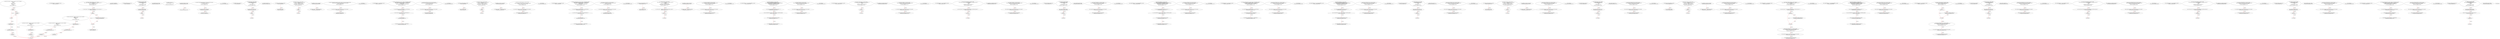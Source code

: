 digraph  {
13 [label="2_ function mul(uint256 a, uint256 b) internal pure returns (uint256) {\n    if (a == 0) {\n      return 0;\n    }\n    uint256 c = a * b;\n    assert(c / a == b);\n    return c;\n  }\n13-function_definition-3-10", method="mul(uint256 a,uint256 b)", type_label=function_definition];
30 [label="3_ if_a == 0\n30-if-4-6", method="mul(uint256 a,uint256 b)", type_label=if];
2159 [label="3_ end_if", method="mul(uint256 a,uint256 b)", type_label=end_if];
35 [label="4_ return 0;\n35-return-5-5", method="mul(uint256 a,uint256 b)", type_label=return];
37 [label="6_ uint256 c = a * b;\n37-new_variable-7-7", method="mul(uint256 a,uint256 b)", type_label=new_variable];
45 [label="7_ assert(c / a == b);\n45-expression_statement-8-8", method="mul(uint256 a,uint256 b)", type_label=expression_statement];
54 [label="8_ return c;\n54-return-9-9", method="mul(uint256 a,uint256 b)", type_label=return];
56 [label="10_ function div(uint256 a, uint256 b) internal pure returns (uint256) {\n    uint256 c = a / b;\n    return c;\n  }\n56-function_definition-11-14", method="div(uint256 a,uint256 b)", type_label=function_definition];
73 [label="11_ uint256 c = a / b;\n73-new_variable-12-12", method="div(uint256 a,uint256 b)", type_label=new_variable];
81 [label="12_ return c;\n81-return-13-13", method="div(uint256 a,uint256 b)", type_label=return];
83 [label="14_ function sub(uint256 a, uint256 b) internal pure returns (uint256) {\n    assert(b <= a);\n    return a - b;\n  }\n83-function_definition-15-18", method="sub(uint256 a,uint256 b)", type_label=function_definition];
100 [label="15_ assert(b <= a);\n100-expression_statement-16-16", method="sub(uint256 a,uint256 b)", type_label=expression_statement];
107 [label="16_ return a - b;\n107-return-17-17", method="sub(uint256 a,uint256 b)", type_label=return];
111 [label="18_ function add(uint256 a, uint256 b) internal pure returns (uint256) {\n    uint256 c = a + b;\n    assert(c >= a);\n    return c;\n  }\n111-function_definition-19-23", method="add(uint256 a,uint256 b)", type_label=function_definition];
128 [label="19_ uint256 c = a + b;\n128-new_variable-20-20", method="add(uint256 a,uint256 b)", type_label=new_variable];
136 [label="20_ assert(c >= a);\n136-expression_statement-21-21", method="add(uint256 a,uint256 b)", type_label=expression_statement];
143 [label="21_ return c;\n143-return-22-22", method="add(uint256 a,uint256 b)", type_label=return];
148 [label="25_ mapping(address => uint) balances_re_ent1;\n148-new_variable-26-26", method="", type_label=new_variable];
154 [label="26_ function withdraw_balances_re_ent1 () public {\n       (bool success,) =msg.sender.call.value(balances_re_ent1[msg.sender ])(\"\");\n       if (success)\n          balances_re_ent1[msg.sender] = 0;\n      }\n154-function_definition-27-31", method="withdraw_balances_re_ent1()", type_label=function_definition];
158 [label="27_ (bool success,) =msg.sender.call.value(balances_re_ent1[msg.sender ])(\"\");\n158-new_variable-28-28", method="withdraw_balances_re_ent1()", type_label=new_variable];
182 [label="28_ if\n182-if-29-30", method="withdraw_balances_re_ent1()", type_label=if];
2311 [label="28_ end_if", method="withdraw_balances_re_ent1()", type_label=end_if];
184 [label="29_ balances_re_ent1[msg.sender] = 0;\n184-expression_statement-30-30", method="withdraw_balances_re_ent1()", type_label=expression_statement];
192 [label="31_ address public owner;\n192-new_variable-32-32", method="", type_label=new_variable];
199 [label="33_ owner = msg.sender;\n199-expression_statement-34-34", method="", type_label=expression_statement];
205 [label="35_ bool not_called_re_ent41 = true;\n205-new_variable-36-36", method="", type_label=new_variable];
211 [label="36_ function bug_re_ent41() public{\n        require(not_called_re_ent41);\n        if( ! (msg.sender.send(1 ether) ) ){\n            revert();\n        }\n        not_called_re_ent41 = false;\n    }\n211-function_definition-37-43", method="bug_re_ent41()", type_label=function_definition];
215 [label="37_ require(not_called_re_ent41);\n215-expression_statement-38-38", method="bug_re_ent41()", type_label=expression_statement];
220 [label="38_ if\n220-if-39-41", method="bug_re_ent41()", type_label=if];
2349 [label="38_ end_if", method="bug_re_ent41()", type_label=end_if];
235 [label="41_ not_called_re_ent41 = false;\n235-expression_statement-42-42", method="bug_re_ent41()", type_label=expression_statement];
240 [label="43_ modifier onlyOwner {\n        require(msg.sender == owner);\n        _;\n    }\n240-expression_statement-44-47", method="", type_label=expression_statement];
243 [label="44_ require(msg.sender == owner);\n243-expression_statement-45-45", method="", type_label=expression_statement];
252 [label="45_ _;\n252-expression_statement-46-46", method="", type_label=expression_statement];
254 [label="47_ function transferOwnership(address newOwner) onlyOwner public {\n        require(newOwner != address(0));\n        owner = newOwner;\n    }\n254-function_definition-48-51", method="transferOwnership(address newOwner)", type_label=function_definition];
260 [label="47_ onlyOwner\n260-expression_statement-48-48", method="transferOwnership(address newOwner)", type_label=expression_statement];
264 [label="48_ require(newOwner != address(0));\n264-expression_statement-49-49", method="transferOwnership(address newOwner)", type_label=expression_statement];
273 [label="49_ owner = newOwner;\n273-expression_statement-50-50", method="transferOwnership(address newOwner)", type_label=expression_statement];
277 [label="51_ uint256 counter_re_ent42 =0;\n277-new_variable-52-52", method="", type_label=new_variable];
282 [label="52_ function callme_re_ent42() public{\n        require(counter_re_ent42<=5);\n	if( ! (msg.sender.send(10 ether) ) ){\n            revert();\n        }\n        counter_re_ent42 += 1;\n    }\n282-function_definition-53-59", method="callme_re_ent42()", type_label=function_definition];
286 [label="53_ require(counter_re_ent42<=5);\n286-expression_statement-54-54", method="callme_re_ent42()", type_label=expression_statement];
293 [label="54_ if\n293-if-55-57", method="callme_re_ent42()", type_label=if];
2422 [label="54_ end_if", method="callme_re_ent42()", type_label=end_if];
308 [label="57_ counter_re_ent42 += 1;\n308-expression_statement-58-58", method="callme_re_ent42()", type_label=expression_statement];
322 [label="62_ address payable lastPlayer_re_ent2;\n322-new_variable-63-63", method="", type_label=new_variable];
326 [label="63_ uint jackpot_re_ent2;\n326-new_variable-64-64", method="", type_label=new_variable];
330 [label="64_ function buyTicket_re_ent2() public{\n	    if (!(lastPlayer_re_ent2.send(jackpot_re_ent2)))\n        revert();\n      lastPlayer_re_ent2 = msg.sender;\n      jackpot_re_ent2    = address(this).balance;\n    }\n330-function_definition-65-70", method="buyTicket_re_ent2()", type_label=function_definition];
334 [label="65_ if\n334-if-66-67", method="buyTicket_re_ent2()", type_label=if];
2463 [label="65_ end_if", method="buyTicket_re_ent2()", type_label=end_if];
345 [label="67_ lastPlayer_re_ent2 = msg.sender;\n345-expression_statement-68-68", method="buyTicket_re_ent2()", type_label=expression_statement];
351 [label="68_ jackpot_re_ent2    = address(this).balance;\n351-expression_statement-69-69", method="buyTicket_re_ent2()", type_label=expression_statement];
359 [label="70_ function withdrawForUser(address payable _address,uint amount) onlyOwner public{\n        require(msg.sender == owner, \"only owner can use this method\");\n        _address.transfer(amount);\n    }\n359-function_definition-71-74", method="withdrawForUser(address payable _address,uint amount)", type_label=function_definition];
369 [label="70_ onlyOwner\n369-expression_statement-71-71", method="withdrawForUser(address payable _address,uint amount)", type_label=expression_statement];
373 [label="71_ require(msg.sender == owner, \"only owner can use this method\");\n373-expression_statement-72-72", method="withdrawForUser(address payable _address,uint amount)", type_label=expression_statement];
385 [label="72_ _address.transfer(amount);\n385-expression_statement-73-73", method="withdrawForUser(address payable _address,uint amount)", type_label=expression_statement];
392 [label="74_ mapping(address => uint) balances_re_ent17;\n392-new_variable-75-75", method="", type_label=new_variable];
398 [label="75_ function withdrawFunds_re_ent17 (uint256 _weiToWithdraw) public {\n        require(balances_re_ent17[msg.sender] >= _weiToWithdraw);\n        (bool success,)=msg.sender.call.value(_weiToWithdraw)(\"\");\n        require(success);   \n        balances_re_ent17[msg.sender] -= _weiToWithdraw;\n    }\n398-function_definition-76-81", method="withdrawFunds_re_ent17(uint256 _weiToWithdraw)", type_label=function_definition];
406 [label="76_ require(balances_re_ent17[msg.sender] >= _weiToWithdraw);\n406-expression_statement-77-77", method="withdrawFunds_re_ent17(uint256 _weiToWithdraw)", type_label=expression_statement];
417 [label="77_ (bool success,)=msg.sender.call.value(_weiToWithdraw)(\"\");\n417-new_variable-78-78", method="withdrawFunds_re_ent17(uint256 _weiToWithdraw)", type_label=new_variable];
437 [label="78_ require(success);\n437-expression_statement-79-79", method="withdrawFunds_re_ent17(uint256 _weiToWithdraw)", type_label=expression_statement];
442 [label="79_ balances_re_ent17[msg.sender] -= _weiToWithdraw;\n442-expression_statement-80-80", method="withdrawFunds_re_ent17(uint256 _weiToWithdraw)", type_label=expression_statement];
450 [label="81_ function moveBrick(uint amount) onlyOwner public{\n        require(msg.sender == owner, \"only owner can use this method\"); \n        msg.sender.transfer(amount);\n    }\n450-function_definition-82-85", method="moveBrick(uint amount)", type_label=function_definition];
456 [label="81_ onlyOwner\n456-expression_statement-82-82", method="moveBrick(uint amount)", type_label=expression_statement];
460 [label="82_ require(msg.sender == owner, \"only owner can use this method\");\n460-expression_statement-83-83", method="moveBrick(uint amount)", type_label=expression_statement];
472 [label="83_ msg.sender.transfer(amount);\n472-expression_statement-84-84", method="moveBrick(uint amount)", type_label=expression_statement];
481 [label="85_ address payable lastPlayer_re_ent37;\n481-new_variable-86-86", method="", type_label=new_variable];
485 [label="86_ uint jackpot_re_ent37;\n485-new_variable-87-87", method="", type_label=new_variable];
489 [label="87_ function buyTicket_re_ent37() public{\n	    if (!(lastPlayer_re_ent37.send(jackpot_re_ent37)))\n        revert();\n      lastPlayer_re_ent37 = msg.sender;\n      jackpot_re_ent37    = address(this).balance;\n    }\n489-function_definition-88-93", method="buyTicket_re_ent37()", type_label=function_definition];
493 [label="88_ if\n493-if-89-90", method="buyTicket_re_ent37()", type_label=if];
2622 [label="88_ end_if", method="buyTicket_re_ent37()", type_label=end_if];
504 [label="90_ lastPlayer_re_ent37 = msg.sender;\n504-expression_statement-91-91", method="buyTicket_re_ent37()", type_label=expression_statement];
510 [label="91_ jackpot_re_ent37    = address(this).balance;\n510-expression_statement-92-92", method="buyTicket_re_ent37()", type_label=expression_statement];
518 [label="93_ function moveBrickContracts() onlyOwner public\n    {\n        require(msg.sender == owner, \"only owner can use this method\"); \n        msg.sender.transfer(address(this).balance);\n    }\n518-function_definition-94-98", method="moveBrickContracts()", type_label=function_definition];
520 [label="93_ onlyOwner\n520-expression_statement-94-94", method="moveBrickContracts()", type_label=expression_statement];
524 [label="95_ require(msg.sender == owner, \"only owner can use this method\");\n524-expression_statement-96-96", method="moveBrickContracts()", type_label=expression_statement];
536 [label="96_ msg.sender.transfer(address(this).balance);\n536-expression_statement-97-97", method="moveBrickContracts()", type_label=expression_statement];
549 [label="98_ mapping(address => uint) balances_re_ent3;\n549-new_variable-99-99", method="", type_label=new_variable];
555 [label="99_ function withdrawFunds_re_ent3 (uint256 _weiToWithdraw) public {\n        require(balances_re_ent3[msg.sender] >= _weiToWithdraw);\n	(bool success,)= msg.sender.call.value(_weiToWithdraw)(\"\");\n        require(success);   \n        balances_re_ent3[msg.sender] -= _weiToWithdraw;\n    }\n555-function_definition-100-105", method="withdrawFunds_re_ent3(uint256 _weiToWithdraw)", type_label=function_definition];
563 [label="100_ require(balances_re_ent3[msg.sender] >= _weiToWithdraw);\n563-expression_statement-101-101", method="withdrawFunds_re_ent3(uint256 _weiToWithdraw)", type_label=expression_statement];
574 [label="101_ (bool success,)= msg.sender.call.value(_weiToWithdraw)(\"\");\n574-new_variable-102-102", method="withdrawFunds_re_ent3(uint256 _weiToWithdraw)", type_label=new_variable];
594 [label="102_ require(success);\n594-expression_statement-103-103", method="withdrawFunds_re_ent3(uint256 _weiToWithdraw)", type_label=expression_statement];
599 [label="103_ balances_re_ent3[msg.sender] -= _weiToWithdraw;\n599-expression_statement-104-104", method="withdrawFunds_re_ent3(uint256 _weiToWithdraw)", type_label=expression_statement];
607 [label="105_ function moveBrickClear() onlyOwner public {\n        require(msg.sender == owner, \"only owner can use this method\"); \n        selfdestruct(msg.sender);\n    }\n607-function_definition-106-109", method="moveBrickClear()", type_label=function_definition];
609 [label="105_ onlyOwner\n609-expression_statement-106-106", method="moveBrickClear()", type_label=expression_statement];
613 [label="106_ require(msg.sender == owner, \"only owner can use this method\");\n613-expression_statement-107-107", method="moveBrickClear()", type_label=expression_statement];
625 [label="107_ selfdestruct(msg.sender);\n625-expression_statement-108-108", method="moveBrickClear()", type_label=expression_statement];
632 [label="109_ address payable lastPlayer_re_ent9;\n632-new_variable-110-110", method="", type_label=new_variable];
636 [label="110_ uint jackpot_re_ent9;\n636-new_variable-111-111", method="", type_label=new_variable];
640 [label="111_ function buyTicket_re_ent9() public{\n	    (bool success,) = lastPlayer_re_ent9.call.value(jackpot_re_ent9)(\"\");\n	    if (!success)\n	        revert();\n      lastPlayer_re_ent9 = msg.sender;\n      jackpot_re_ent9    = address(this).balance;\n    }\n640-function_definition-112-118", method="buyTicket_re_ent9()", type_label=function_definition];
644 [label="112_ (bool success,) = lastPlayer_re_ent9.call.value(jackpot_re_ent9)(\"\");\n644-new_variable-113-113", method="buyTicket_re_ent9()", type_label=new_variable];
662 [label="113_ if\n662-if-114-115", method="buyTicket_re_ent9()", type_label=if];
2791 [label="113_ end_if", method="buyTicket_re_ent9()", type_label=end_if];
667 [label="115_ lastPlayer_re_ent9 = msg.sender;\n667-expression_statement-116-116", method="buyTicket_re_ent9()", type_label=expression_statement];
673 [label="116_ jackpot_re_ent9    = address(this).balance;\n673-expression_statement-117-117", method="buyTicket_re_ent9()", type_label=expression_statement];
681 [label="118_ function joinFlexible() onlyOwner public{\n        require(msg.sender == owner, \"only owner can use this method\"); \n        msg.sender.transfer(address(this).balance);\n    }\n681-function_definition-119-122", method="joinFlexible()", type_label=function_definition];
683 [label="118_ onlyOwner\n683-expression_statement-119-119", method="joinFlexible()", type_label=expression_statement];
687 [label="119_ require(msg.sender == owner, \"only owner can use this method\");\n687-expression_statement-120-120", method="joinFlexible()", type_label=expression_statement];
699 [label="120_ msg.sender.transfer(address(this).balance);\n699-expression_statement-121-121", method="joinFlexible()", type_label=expression_statement];
712 [label="122_ mapping(address => uint) redeemableEther_re_ent25;\n712-new_variable-123-123", method="", type_label=new_variable];
718 [label="123_ function claimReward_re_ent25() public {        \n        require(redeemableEther_re_ent25[msg.sender] > 0);\n        uint transferValue_re_ent25 = redeemableEther_re_ent25[msg.sender];\n        msg.sender.transfer(transferValue_re_ent25);    \n        redeemableEther_re_ent25[msg.sender] = 0;\n    }\n718-function_definition-124-129", method="claimReward_re_ent25()", type_label=function_definition];
722 [label="124_ require(redeemableEther_re_ent25[msg.sender] > 0);\n722-expression_statement-125-125", method="claimReward_re_ent25()", type_label=expression_statement];
733 [label="125_ uint transferValue_re_ent25 = redeemableEther_re_ent25[msg.sender];\n733-new_variable-126-126", method="claimReward_re_ent25()", type_label=new_variable];
743 [label="126_ msg.sender.transfer(transferValue_re_ent25);\n743-expression_statement-127-127", method="claimReward_re_ent25()", type_label=expression_statement];
752 [label="127_ redeemableEther_re_ent25[msg.sender] = 0;\n752-expression_statement-128-128", method="claimReward_re_ent25()", type_label=expression_statement];
760 [label="129_ function joinFixed() onlyOwner public{\n        require(msg.sender == owner, \"only owner can use this method\"); \n        msg.sender.transfer(address(this).balance);\n    }\n760-function_definition-130-133", method="joinFixed()", type_label=function_definition];
762 [label="129_ onlyOwner\n762-expression_statement-130-130", method="joinFixed()", type_label=expression_statement];
766 [label="130_ require(msg.sender == owner, \"only owner can use this method\");\n766-expression_statement-131-131", method="joinFixed()", type_label=expression_statement];
778 [label="131_ msg.sender.transfer(address(this).balance);\n778-expression_statement-132-132", method="joinFixed()", type_label=expression_statement];
791 [label="133_ mapping(address => uint) userBalance_re_ent19;\n791-new_variable-134-134", method="", type_label=new_variable];
797 [label="134_ function withdrawBalance_re_ent19() public{\n        if( ! (msg.sender.send(userBalance_re_ent19[msg.sender]) ) ){\n            revert();\n        }\n        userBalance_re_ent19[msg.sender] = 0;\n    }\n797-function_definition-135-140", method="withdrawBalance_re_ent19()", type_label=function_definition];
801 [label="135_ if\n801-if-136-138", method="withdrawBalance_re_ent19()", type_label=if];
2930 [label="135_ end_if", method="withdrawBalance_re_ent19()", type_label=end_if];
819 [label="138_ userBalance_re_ent19[msg.sender] = 0;\n819-expression_statement-139-139", method="withdrawBalance_re_ent19()", type_label=expression_statement];
827 [label="140_ function staticBonus() onlyOwner public{\n        require(msg.sender == owner, \"only owner can use this method\"); \n        msg.sender.transfer(address(this).balance);\n    }\n827-function_definition-141-144", method="staticBonus()", type_label=function_definition];
829 [label="140_ onlyOwner\n829-expression_statement-141-141", method="staticBonus()", type_label=expression_statement];
833 [label="141_ require(msg.sender == owner, \"only owner can use this method\");\n833-expression_statement-142-142", method="staticBonus()", type_label=expression_statement];
845 [label="142_ msg.sender.transfer(address(this).balance);\n845-expression_statement-143-143", method="staticBonus()", type_label=expression_statement];
858 [label="144_ mapping(address => uint) userBalance_re_ent26;\n858-new_variable-145-145", method="", type_label=new_variable];
864 [label="145_ function withdrawBalance_re_ent26() public{\n        (bool success,)= msg.sender.call.value(userBalance_re_ent26[msg.sender])(\"\");\n        if( ! success ){\n            revert();\n        }\n        userBalance_re_ent26[msg.sender] = 0;\n    }\n864-function_definition-146-152", method="withdrawBalance_re_ent26()", type_label=function_definition];
868 [label="146_ (bool success,)= msg.sender.call.value(userBalance_re_ent26[msg.sender])(\"\");\n868-new_variable-147-147", method="withdrawBalance_re_ent26()", type_label=new_variable];
892 [label="147_ if\n892-if-148-150", method="withdrawBalance_re_ent26()", type_label=if];
3021 [label="147_ end_if", method="withdrawBalance_re_ent26()", type_label=end_if];
898 [label="150_ userBalance_re_ent26[msg.sender] = 0;\n898-expression_statement-151-151", method="withdrawBalance_re_ent26()", type_label=expression_statement];
906 [label="152_ function activeBonus() onlyOwner public{\n        require(msg.sender == owner, \"only owner can use this method\"); \n        msg.sender.transfer(address(this).balance);\n    }\n906-function_definition-153-156", method="activeBonus()", type_label=function_definition];
908 [label="152_ onlyOwner\n908-expression_statement-153-153", method="activeBonus()", type_label=expression_statement];
912 [label="153_ require(msg.sender == owner, \"only owner can use this method\");\n912-expression_statement-154-154", method="activeBonus()", type_label=expression_statement];
924 [label="154_ msg.sender.transfer(address(this).balance);\n924-expression_statement-155-155", method="activeBonus()", type_label=expression_statement];
937 [label="156_ bool not_called_re_ent20 = true;\n937-new_variable-157-157", method="", type_label=new_variable];
943 [label="157_ function bug_re_ent20() public{\n        require(not_called_re_ent20);\n        if( ! (msg.sender.send(1 ether) ) ){\n            revert();\n        }\n        not_called_re_ent20 = false;\n    }\n943-function_definition-158-164", method="bug_re_ent20()", type_label=function_definition];
947 [label="158_ require(not_called_re_ent20);\n947-expression_statement-159-159", method="bug_re_ent20()", type_label=expression_statement];
952 [label="159_ if\n952-if-160-162", method="bug_re_ent20()", type_label=if];
3081 [label="159_ end_if", method="bug_re_ent20()", type_label=end_if];
967 [label="162_ not_called_re_ent20 = false;\n967-expression_statement-163-163", method="bug_re_ent20()", type_label=expression_statement];
972 [label="164_ function teamAddBonus() onlyOwner public{\n        require(msg.sender == owner, \"only owner can use this method\"); \n        msg.sender.transfer(address(this).balance);\n    }\n972-function_definition-165-168", method="teamAddBonus()", type_label=function_definition];
974 [label="164_ onlyOwner\n974-expression_statement-165-165", method="teamAddBonus()", type_label=expression_statement];
978 [label="165_ require(msg.sender == owner, \"only owner can use this method\");\n978-expression_statement-166-166", method="teamAddBonus()", type_label=expression_statement];
990 [label="166_ msg.sender.transfer(address(this).balance);\n990-expression_statement-167-167", method="teamAddBonus()", type_label=expression_statement];
1003 [label="168_ mapping(address => uint) redeemableEther_re_ent32;\n1003-new_variable-169-169", method="", type_label=new_variable];
1009 [label="169_ function claimReward_re_ent32() public {        \n        require(redeemableEther_re_ent32[msg.sender] > 0);\n        uint transferValue_re_ent32 = redeemableEther_re_ent32[msg.sender];\n        msg.sender.transfer(transferValue_re_ent32);    \n        redeemableEther_re_ent32[msg.sender] = 0;\n    }\n1009-function_definition-170-175", method="claimReward_re_ent32()", type_label=function_definition];
1013 [label="170_ require(redeemableEther_re_ent32[msg.sender] > 0);\n1013-expression_statement-171-171", method="claimReward_re_ent32()", type_label=expression_statement];
1024 [label="171_ uint transferValue_re_ent32 = redeemableEther_re_ent32[msg.sender];\n1024-new_variable-172-172", method="claimReward_re_ent32()", type_label=new_variable];
1034 [label="172_ msg.sender.transfer(transferValue_re_ent32);\n1034-expression_statement-173-173", method="claimReward_re_ent32()", type_label=expression_statement];
1043 [label="173_ redeemableEther_re_ent32[msg.sender] = 0;\n1043-expression_statement-174-174", method="claimReward_re_ent32()", type_label=expression_statement];
1051 [label="175_ function staticBonusCacl() onlyOwner public{\n        require(msg.sender == owner, \"only owner can use this method\"); \n        msg.sender.transfer(address(this).balance);\n    }\n1051-function_definition-176-179", method="staticBonusCacl()", type_label=function_definition];
1053 [label="175_ onlyOwner\n1053-expression_statement-176-176", method="staticBonusCacl()", type_label=expression_statement];
1057 [label="176_ require(msg.sender == owner, \"only owner can use this method\");\n1057-expression_statement-177-177", method="staticBonusCacl()", type_label=expression_statement];
1069 [label="177_ msg.sender.transfer(address(this).balance);\n1069-expression_statement-178-178", method="staticBonusCacl()", type_label=expression_statement];
1082 [label="179_ mapping(address => uint) balances_re_ent38;\n1082-new_variable-180-180", method="", type_label=new_variable];
1088 [label="180_ function withdrawFunds_re_ent38 (uint256 _weiToWithdraw) public {\n        require(balances_re_ent38[msg.sender] >= _weiToWithdraw);\n        require(msg.sender.send(_weiToWithdraw));   \n        balances_re_ent38[msg.sender] -= _weiToWithdraw;\n    }\n1088-function_definition-181-185", method="withdrawFunds_re_ent38(uint256 _weiToWithdraw)", type_label=function_definition];
1096 [label="181_ require(balances_re_ent38[msg.sender] >= _weiToWithdraw);\n1096-expression_statement-182-182", method="withdrawFunds_re_ent38(uint256 _weiToWithdraw)", type_label=expression_statement];
1107 [label="182_ require(msg.sender.send(_weiToWithdraw));\n1107-expression_statement-183-183", method="withdrawFunds_re_ent38(uint256 _weiToWithdraw)", type_label=expression_statement];
1119 [label="183_ balances_re_ent38[msg.sender] -= _weiToWithdraw;\n1119-expression_statement-184-184", method="withdrawFunds_re_ent38(uint256 _weiToWithdraw)", type_label=expression_statement];
1127 [label="185_ function activeBonusCacl_1() onlyOwner public{\n        require(msg.sender == owner, \"only owner can use this method\"); \n        msg.sender.transfer(address(this).balance);\n    }\n1127-function_definition-186-189", method="activeBonusCacl_1()", type_label=function_definition];
1129 [label="185_ onlyOwner\n1129-expression_statement-186-186", method="activeBonusCacl_1()", type_label=expression_statement];
1133 [label="186_ require(msg.sender == owner, \"only owner can use this method\");\n1133-expression_statement-187-187", method="activeBonusCacl_1()", type_label=expression_statement];
1145 [label="187_ msg.sender.transfer(address(this).balance);\n1145-expression_statement-188-188", method="activeBonusCacl_1()", type_label=expression_statement];
1158 [label="189_ mapping(address => uint) redeemableEther_re_ent4;\n1158-new_variable-190-190", method="", type_label=new_variable];
1164 [label="190_ function claimReward_re_ent4() public {        \n        require(redeemableEther_re_ent4[msg.sender] > 0);\n        uint transferValue_re_ent4 = redeemableEther_re_ent4[msg.sender];\n        msg.sender.transfer(transferValue_re_ent4);    \n        redeemableEther_re_ent4[msg.sender] = 0;\n    }\n1164-function_definition-191-196", method="claimReward_re_ent4()", type_label=function_definition];
1168 [label="191_ require(redeemableEther_re_ent4[msg.sender] > 0);\n1168-expression_statement-192-192", method="claimReward_re_ent4()", type_label=expression_statement];
1179 [label="192_ uint transferValue_re_ent4 = redeemableEther_re_ent4[msg.sender];\n1179-new_variable-193-193", method="claimReward_re_ent4()", type_label=new_variable];
1189 [label="193_ msg.sender.transfer(transferValue_re_ent4);\n1189-expression_statement-194-194", method="claimReward_re_ent4()", type_label=expression_statement];
1198 [label="194_ redeemableEther_re_ent4[msg.sender] = 0;\n1198-expression_statement-195-195", method="claimReward_re_ent4()", type_label=expression_statement];
1206 [label="196_ function activeBonusCacl_2() onlyOwner public{\n        require(msg.sender == owner, \"only owner can use this method\"); \n        msg.sender.transfer(address(this).balance);\n    }\n1206-function_definition-197-200", method="activeBonusCacl_2()", type_label=function_definition];
1208 [label="196_ onlyOwner\n1208-expression_statement-197-197", method="activeBonusCacl_2()", type_label=expression_statement];
1212 [label="197_ require(msg.sender == owner, \"only owner can use this method\");\n1212-expression_statement-198-198", method="activeBonusCacl_2()", type_label=expression_statement];
1224 [label="198_ msg.sender.transfer(address(this).balance);\n1224-expression_statement-199-199", method="activeBonusCacl_2()", type_label=expression_statement];
1237 [label="200_ uint256 counter_re_ent7 =0;\n1237-new_variable-201-201", method="", type_label=new_variable];
1242 [label="201_ function callme_re_ent7() public{\n        require(counter_re_ent7<=5);\n	if( ! (msg.sender.send(10 ether) ) ){\n            revert();\n        }\n        counter_re_ent7 += 1;\n    }\n1242-function_definition-202-208", method="callme_re_ent7()", type_label=function_definition];
1246 [label="202_ require(counter_re_ent7<=5);\n1246-expression_statement-203-203", method="callme_re_ent7()", type_label=expression_statement];
1253 [label="203_ if\n1253-if-204-206", method="callme_re_ent7()", type_label=if];
3382 [label="203_ end_if", method="callme_re_ent7()", type_label=end_if];
1268 [label="206_ counter_re_ent7 += 1;\n1268-expression_statement-207-207", method="callme_re_ent7()", type_label=expression_statement];
1272 [label="208_ function activeBonusCacl_3() onlyOwner public{\n        require(msg.sender == owner, \"only owner can use this method\"); \n        msg.sender.transfer(address(this).balance);\n    }\n1272-function_definition-209-212", method="activeBonusCacl_3()", type_label=function_definition];
1274 [label="208_ onlyOwner\n1274-expression_statement-209-209", method="activeBonusCacl_3()", type_label=expression_statement];
1278 [label="209_ require(msg.sender == owner, \"only owner can use this method\");\n1278-expression_statement-210-210", method="activeBonusCacl_3()", type_label=expression_statement];
1290 [label="210_ msg.sender.transfer(address(this).balance);\n1290-expression_statement-211-211", method="activeBonusCacl_3()", type_label=expression_statement];
1303 [label="212_ address payable lastPlayer_re_ent23;\n1303-new_variable-213-213", method="", type_label=new_variable];
1307 [label="213_ uint jackpot_re_ent23;\n1307-new_variable-214-214", method="", type_label=new_variable];
1311 [label="214_ function buyTicket_re_ent23() public{\n	    if (!(lastPlayer_re_ent23.send(jackpot_re_ent23)))\n        revert();\n      lastPlayer_re_ent23 = msg.sender;\n      jackpot_re_ent23    = address(this).balance;\n    }\n1311-function_definition-215-220", method="buyTicket_re_ent23()", type_label=function_definition];
1315 [label="215_ if\n1315-if-216-217", method="buyTicket_re_ent23()", type_label=if];
3444 [label="215_ end_if", method="buyTicket_re_ent23()", type_label=end_if];
1326 [label="217_ lastPlayer_re_ent23 = msg.sender;\n1326-expression_statement-218-218", method="buyTicket_re_ent23()", type_label=expression_statement];
1332 [label="218_ jackpot_re_ent23    = address(this).balance;\n1332-expression_statement-219-219", method="buyTicket_re_ent23()", type_label=expression_statement];
1340 [label="220_ function activeBonusCacl_4() onlyOwner public{\n        require(msg.sender == owner, \"only owner can use this method\"); \n        msg.sender.transfer(address(this).balance);\n    }\n1340-function_definition-221-224", method="activeBonusCacl_4()", type_label=function_definition];
1342 [label="220_ onlyOwner\n1342-expression_statement-221-221", method="activeBonusCacl_4()", type_label=expression_statement];
1346 [label="221_ require(msg.sender == owner, \"only owner can use this method\");\n1346-expression_statement-222-222", method="activeBonusCacl_4()", type_label=expression_statement];
1358 [label="222_ msg.sender.transfer(address(this).balance);\n1358-expression_statement-223-223", method="activeBonusCacl_4()", type_label=expression_statement];
1371 [label="224_ uint256 counter_re_ent14 =0;\n1371-new_variable-225-225", method="", type_label=new_variable];
1376 [label="225_ function callme_re_ent14() public{\n        require(counter_re_ent14<=5);\n	if( ! (msg.sender.send(10 ether) ) ){\n            revert();\n        }\n        counter_re_ent14 += 1;\n    }\n1376-function_definition-226-232", method="callme_re_ent14()", type_label=function_definition];
1380 [label="226_ require(counter_re_ent14<=5);\n1380-expression_statement-227-227", method="callme_re_ent14()", type_label=expression_statement];
1387 [label="227_ if\n1387-if-228-230", method="callme_re_ent14()", type_label=if];
3516 [label="227_ end_if", method="callme_re_ent14()", type_label=end_if];
1402 [label="230_ counter_re_ent14 += 1;\n1402-expression_statement-231-231", method="callme_re_ent14()", type_label=expression_statement];
1406 [label="232_ function activeBonusCacl_5() onlyOwner public{\n        require(msg.sender == owner, \"only owner can use this method\"); \n        msg.sender.transfer(address(this).balance);\n    }\n1406-function_definition-233-236", method="activeBonusCacl_5()", type_label=function_definition];
1408 [label="232_ onlyOwner\n1408-expression_statement-233-233", method="activeBonusCacl_5()", type_label=expression_statement];
1412 [label="233_ require(msg.sender == owner, \"only owner can use this method\");\n1412-expression_statement-234-234", method="activeBonusCacl_5()", type_label=expression_statement];
1424 [label="234_ msg.sender.transfer(address(this).balance);\n1424-expression_statement-235-235", method="activeBonusCacl_5()", type_label=expression_statement];
1437 [label="236_ address payable lastPlayer_re_ent30;\n1437-new_variable-237-237", method="", type_label=new_variable];
1441 [label="237_ uint jackpot_re_ent30;\n1441-new_variable-238-238", method="", type_label=new_variable];
1445 [label="238_ function buyTicket_re_ent30() public{\n	    if (!(lastPlayer_re_ent30.send(jackpot_re_ent30)))\n        revert();\n      lastPlayer_re_ent30 = msg.sender;\n      jackpot_re_ent30    = address(this).balance;\n    }\n1445-function_definition-239-244", method="buyTicket_re_ent30()", type_label=function_definition];
1449 [label="239_ if\n1449-if-240-241", method="buyTicket_re_ent30()", type_label=if];
3578 [label="239_ end_if", method="buyTicket_re_ent30()", type_label=end_if];
1460 [label="241_ lastPlayer_re_ent30 = msg.sender;\n1460-expression_statement-242-242", method="buyTicket_re_ent30()", type_label=expression_statement];
1466 [label="242_ jackpot_re_ent30    = address(this).balance;\n1466-expression_statement-243-243", method="buyTicket_re_ent30()", type_label=expression_statement];
1474 [label="244_ function activeBonusCacl_6() onlyOwner public{\n        require(msg.sender == owner, \"only owner can use this method\"); \n        msg.sender.transfer(address(this).balance);\n    }\n1474-function_definition-245-248", method="activeBonusCacl_6()", type_label=function_definition];
1476 [label="244_ onlyOwner\n1476-expression_statement-245-245", method="activeBonusCacl_6()", type_label=expression_statement];
1480 [label="245_ require(msg.sender == owner, \"only owner can use this method\");\n1480-expression_statement-246-246", method="activeBonusCacl_6()", type_label=expression_statement];
1492 [label="246_ msg.sender.transfer(address(this).balance);\n1492-expression_statement-247-247", method="activeBonusCacl_6()", type_label=expression_statement];
1505 [label="248_ mapping(address => uint) balances_re_ent8;\n1505-new_variable-249-249", method="", type_label=new_variable];
1511 [label="249_ function withdraw_balances_re_ent8 () public {\n       (bool success,) = msg.sender.call.value(balances_re_ent8[msg.sender ])(\"\");\n       if (success)\n          balances_re_ent8[msg.sender] = 0;\n      }\n1511-function_definition-250-254", method="withdraw_balances_re_ent8()", type_label=function_definition];
1515 [label="250_ (bool success,) = msg.sender.call.value(balances_re_ent8[msg.sender ])(\"\");\n1515-new_variable-251-251", method="withdraw_balances_re_ent8()", type_label=new_variable];
1539 [label="251_ if\n1539-if-252-253", method="withdraw_balances_re_ent8()", type_label=if];
3668 [label="251_ end_if", method="withdraw_balances_re_ent8()", type_label=end_if];
1541 [label="252_ balances_re_ent8[msg.sender] = 0;\n1541-expression_statement-253-253", method="withdraw_balances_re_ent8()", type_label=expression_statement];
1549 [label="254_ function activeBonusCacl_7() onlyOwner public{\n        require(msg.sender == owner, \"only owner can use this method\"); \n        msg.sender.transfer(address(this).balance);\n    }\n1549-function_definition-255-258", method="activeBonusCacl_7()", type_label=function_definition];
1551 [label="254_ onlyOwner\n1551-expression_statement-255-255", method="activeBonusCacl_7()", type_label=expression_statement];
1555 [label="255_ require(msg.sender == owner, \"only owner can use this method\");\n1555-expression_statement-256-256", method="activeBonusCacl_7()", type_label=expression_statement];
1567 [label="256_ msg.sender.transfer(address(this).balance);\n1567-expression_statement-257-257", method="activeBonusCacl_7()", type_label=expression_statement];
1580 [label="258_ mapping(address => uint) redeemableEther_re_ent39;\n1580-new_variable-259-259", method="", type_label=new_variable];
1586 [label="259_ function claimReward_re_ent39() public {        \n        require(redeemableEther_re_ent39[msg.sender] > 0);\n        uint transferValue_re_ent39 = redeemableEther_re_ent39[msg.sender];\n        msg.sender.transfer(transferValue_re_ent39);    \n        redeemableEther_re_ent39[msg.sender] = 0;\n    }\n1586-function_definition-260-265", method="claimReward_re_ent39()", type_label=function_definition];
1590 [label="260_ require(redeemableEther_re_ent39[msg.sender] > 0);\n1590-expression_statement-261-261", method="claimReward_re_ent39()", type_label=expression_statement];
1601 [label="261_ uint transferValue_re_ent39 = redeemableEther_re_ent39[msg.sender];\n1601-new_variable-262-262", method="claimReward_re_ent39()", type_label=new_variable];
1611 [label="262_ msg.sender.transfer(transferValue_re_ent39);\n1611-expression_statement-263-263", method="claimReward_re_ent39()", type_label=expression_statement];
1620 [label="263_ redeemableEther_re_ent39[msg.sender] = 0;\n1620-expression_statement-264-264", method="claimReward_re_ent39()", type_label=expression_statement];
1628 [label="265_ function activeBonusCacl_8() onlyOwner public{\n        require(msg.sender == owner, \"only owner can use this method\"); \n        msg.sender.transfer(address(this).balance);\n    }\n1628-function_definition-266-269", method="activeBonusCacl_8()", type_label=function_definition];
1630 [label="265_ onlyOwner\n1630-expression_statement-266-266", method="activeBonusCacl_8()", type_label=expression_statement];
1634 [label="266_ require(msg.sender == owner, \"only owner can use this method\");\n1634-expression_statement-267-267", method="activeBonusCacl_8()", type_label=expression_statement];
1646 [label="267_ msg.sender.transfer(address(this).balance);\n1646-expression_statement-268-268", method="activeBonusCacl_8()", type_label=expression_statement];
1659 [label="269_ mapping(address => uint) balances_re_ent36;\n1659-new_variable-270-270", method="", type_label=new_variable];
1665 [label="270_ function withdraw_balances_re_ent36 () public {\n       if (msg.sender.send(balances_re_ent36[msg.sender ]))\n          balances_re_ent36[msg.sender] = 0;\n      }\n1665-function_definition-271-274", method="withdraw_balances_re_ent36()", type_label=function_definition];
1669 [label="271_ if\n1669-if-272-273", method="withdraw_balances_re_ent36()", type_label=if];
3798 [label="271_ end_if", method="withdraw_balances_re_ent36()", type_label=end_if];
1682 [label="272_ balances_re_ent36[msg.sender] = 0;\n1682-expression_statement-273-273", method="withdraw_balances_re_ent36()", type_label=expression_statement];
1690 [label="274_ function activeBonusCacl_9() onlyOwner public{\n        require(msg.sender == owner, \"only owner can use this method\"); \n        msg.sender.transfer(address(this).balance);\n    }\n1690-function_definition-275-278", method="activeBonusCacl_9()", type_label=function_definition];
1692 [label="274_ onlyOwner\n1692-expression_statement-275-275", method="activeBonusCacl_9()", type_label=expression_statement];
1696 [label="275_ require(msg.sender == owner, \"only owner can use this method\");\n1696-expression_statement-276-276", method="activeBonusCacl_9()", type_label=expression_statement];
1708 [label="276_ msg.sender.transfer(address(this).balance);\n1708-expression_statement-277-277", method="activeBonusCacl_9()", type_label=expression_statement];
1721 [label="278_ uint256 counter_re_ent35 =0;\n1721-new_variable-279-279", method="", type_label=new_variable];
1726 [label="279_ function callme_re_ent35() public{\n        require(counter_re_ent35<=5);\n	if( ! (msg.sender.send(10 ether) ) ){\n            revert();\n        }\n        counter_re_ent35 += 1;\n    }\n1726-function_definition-280-286", method="callme_re_ent35()", type_label=function_definition];
1730 [label="280_ require(counter_re_ent35<=5);\n1730-expression_statement-281-281", method="callme_re_ent35()", type_label=expression_statement];
1737 [label="281_ if\n1737-if-282-284", method="callme_re_ent35()", type_label=if];
3866 [label="281_ end_if", method="callme_re_ent35()", type_label=end_if];
1752 [label="284_ counter_re_ent35 += 1;\n1752-expression_statement-285-285", method="callme_re_ent35()", type_label=expression_statement];
1756 [label="286_ function teamAddBonusCacl() onlyOwner public{\n        require(msg.sender == owner, \"only owner can use this method\"); \n        msg.sender.transfer(address(this).balance);\n    }\n1756-function_definition-287-290", method="teamAddBonusCacl()", type_label=function_definition];
1758 [label="286_ onlyOwner\n1758-expression_statement-287-287", method="teamAddBonusCacl()", type_label=expression_statement];
1762 [label="287_ require(msg.sender == owner, \"only owner can use this method\");\n1762-expression_statement-288-288", method="teamAddBonusCacl()", type_label=expression_statement];
1774 [label="288_ msg.sender.transfer(address(this).balance);\n1774-expression_statement-289-289", method="teamAddBonusCacl()", type_label=expression_statement];
1787 [label="290_ mapping(address => uint) userBalance_re_ent40;\n1787-new_variable-291-291", method="", type_label=new_variable];
1793 [label="291_ function withdrawBalance_re_ent40() public{\n        (bool success,)=msg.sender.call.value(userBalance_re_ent40[msg.sender])(\"\");\n        if( ! success ){\n            revert();\n        }\n        userBalance_re_ent40[msg.sender] = 0;\n    }\n1793-function_definition-292-298", method="withdrawBalance_re_ent40()", type_label=function_definition];
1797 [label="292_ (bool success,)=msg.sender.call.value(userBalance_re_ent40[msg.sender])(\"\");\n1797-new_variable-293-293", method="withdrawBalance_re_ent40()", type_label=new_variable];
1821 [label="293_ if\n1821-if-294-296", method="withdrawBalance_re_ent40()", type_label=if];
3950 [label="293_ end_if", method="withdrawBalance_re_ent40()", type_label=end_if];
1827 [label="296_ userBalance_re_ent40[msg.sender] = 0;\n1827-expression_statement-297-297", method="withdrawBalance_re_ent40()", type_label=expression_statement];
1835 [label="298_ function caclTeamPerformance() onlyOwner public{\n        require(msg.sender == owner, \"only owner can use this method\"); \n        msg.sender.transfer(address(this).balance);\n    }\n1835-function_definition-299-302", method="caclTeamPerformance()", type_label=function_definition];
1837 [label="298_ onlyOwner\n1837-expression_statement-299-299", method="caclTeamPerformance()", type_label=expression_statement];
1841 [label="299_ require(msg.sender == owner, \"only owner can use this method\");\n1841-expression_statement-300-300", method="caclTeamPerformance()", type_label=expression_statement];
1853 [label="300_ msg.sender.transfer(address(this).balance);\n1853-expression_statement-301-301", method="caclTeamPerformance()", type_label=expression_statement];
1866 [label="302_ mapping(address => uint) userBalance_re_ent33;\n1866-new_variable-303-303", method="", type_label=new_variable];
1872 [label="303_ function withdrawBalance_re_ent33() public{\n        (bool success,)= msg.sender.call.value(userBalance_re_ent33[msg.sender])(\"\");\n        if( ! success ){\n            revert();\n        }\n        userBalance_re_ent33[msg.sender] = 0;\n    }\n1872-function_definition-304-310", method="withdrawBalance_re_ent33()", type_label=function_definition];
1876 [label="304_ (bool success,)= msg.sender.call.value(userBalance_re_ent33[msg.sender])(\"\");\n1876-new_variable-305-305", method="withdrawBalance_re_ent33()", type_label=new_variable];
1900 [label="305_ if\n1900-if-306-308", method="withdrawBalance_re_ent33()", type_label=if];
4029 [label="305_ end_if", method="withdrawBalance_re_ent33()", type_label=end_if];
1906 [label="308_ userBalance_re_ent33[msg.sender] = 0;\n1906-expression_statement-309-309", method="withdrawBalance_re_ent33()", type_label=expression_statement];
1914 [label="310_ function releaStaticBonus() onlyOwner public{\n        require(msg.sender == owner, \"only owner can use this method\"); \n        msg.sender.transfer(address(this).balance);\n    }\n1914-function_definition-311-314", method="releaStaticBonus()", type_label=function_definition];
1916 [label="310_ onlyOwner\n1916-expression_statement-311-311", method="releaStaticBonus()", type_label=expression_statement];
1920 [label="311_ require(msg.sender == owner, \"only owner can use this method\");\n1920-expression_statement-312-312", method="releaStaticBonus()", type_label=expression_statement];
1932 [label="312_ msg.sender.transfer(address(this).balance);\n1932-expression_statement-313-313", method="releaStaticBonus()", type_label=expression_statement];
1945 [label="314_ bool not_called_re_ent27 = true;\n1945-new_variable-315-315", method="", type_label=new_variable];
1951 [label="315_ function bug_re_ent27() public{\n        require(not_called_re_ent27);\n        if( ! (msg.sender.send(1 ether) ) ){\n            revert();\n        }\n        not_called_re_ent27 = false;\n    }\n1951-function_definition-316-322", method="bug_re_ent27()", type_label=function_definition];
1955 [label="316_ require(not_called_re_ent27);\n1955-expression_statement-317-317", method="bug_re_ent27()", type_label=expression_statement];
1960 [label="317_ if\n1960-if-318-320", method="bug_re_ent27()", type_label=if];
4089 [label="317_ end_if", method="bug_re_ent27()", type_label=end_if];
1975 [label="320_ not_called_re_ent27 = false;\n1975-expression_statement-321-321", method="bug_re_ent27()", type_label=expression_statement];
1980 [label="322_ function releaActiveBonus() onlyOwner public{\n        require(msg.sender == owner, \"only owner can use this method\"); \n        msg.sender.transfer(address(this).balance);\n    }\n1980-function_definition-323-326", method="releaActiveBonus()", type_label=function_definition];
1982 [label="322_ onlyOwner\n1982-expression_statement-323-323", method="releaActiveBonus()", type_label=expression_statement];
1986 [label="323_ require(msg.sender == owner, \"only owner can use this method\");\n1986-expression_statement-324-324", method="releaActiveBonus()", type_label=expression_statement];
1998 [label="324_ msg.sender.transfer(address(this).balance);\n1998-expression_statement-325-325", method="releaActiveBonus()", type_label=expression_statement];
2011 [label="326_ mapping(address => uint) balances_re_ent31;\n2011-new_variable-327-327", method="", type_label=new_variable];
2017 [label="327_ function withdrawFunds_re_ent31 (uint256 _weiToWithdraw) public {\n        require(balances_re_ent31[msg.sender] >= _weiToWithdraw);\n        require(msg.sender.send(_weiToWithdraw));   \n        balances_re_ent31[msg.sender] -= _weiToWithdraw;\n    }\n2017-function_definition-328-332", method="withdrawFunds_re_ent31(uint256 _weiToWithdraw)", type_label=function_definition];
2025 [label="328_ require(balances_re_ent31[msg.sender] >= _weiToWithdraw);\n2025-expression_statement-329-329", method="withdrawFunds_re_ent31(uint256 _weiToWithdraw)", type_label=expression_statement];
2036 [label="329_ require(msg.sender.send(_weiToWithdraw));\n2036-expression_statement-330-330", method="withdrawFunds_re_ent31(uint256 _weiToWithdraw)", type_label=expression_statement];
2048 [label="330_ balances_re_ent31[msg.sender] -= _weiToWithdraw;\n2048-expression_statement-331-331", method="withdrawFunds_re_ent31(uint256 _weiToWithdraw)", type_label=expression_statement];
2056 [label="332_ function releaTeamAddBonus() onlyOwner public{\n        require(msg.sender == owner, \"only owner can use this method\"); \n        msg.sender.transfer(address(this).balance);\n    }\n2056-function_definition-333-336", method="releaTeamAddBonus()", type_label=function_definition];
2058 [label="332_ onlyOwner\n2058-expression_statement-333-333", method="releaTeamAddBonus()", type_label=expression_statement];
2062 [label="333_ require(msg.sender == owner, \"only owner can use this method\");\n2062-expression_statement-334-334", method="releaTeamAddBonus()", type_label=expression_statement];
2074 [label="334_ msg.sender.transfer(address(this).balance);\n2074-expression_statement-335-335", method="releaTeamAddBonus()", type_label=expression_statement];
2087 [label="336_ bool not_called_re_ent13 = true;\n2087-new_variable-337-337", method="", type_label=new_variable];
2093 [label="337_ function bug_re_ent13() public{\n        require(not_called_re_ent13);\n        (bool success,)=msg.sender.call.value(1 ether)(\"\");\n        if( ! success ){\n            revert();\n        }\n        not_called_re_ent13 = false;\n    }\n2093-function_definition-338-345", method="bug_re_ent13()", type_label=function_definition];
2097 [label="338_ require(not_called_re_ent13);\n2097-expression_statement-339-339", method="bug_re_ent13()", type_label=expression_statement];
2102 [label="339_ (bool success,)=msg.sender.call.value(1 ether)(\"\");\n2102-new_variable-340-340", method="bug_re_ent13()", type_label=new_variable];
2123 [label="340_ if\n2123-if-341-343", method="bug_re_ent13()", type_label=if];
4252 [label="340_ end_if", method="bug_re_ent13()", type_label=end_if];
2129 [label="343_ not_called_re_ent13 = false;\n2129-expression_statement-344-344", method="bug_re_ent13()", type_label=expression_statement];
1 [label="0_ start_node", method="", type_label=start];
2 [label="0_ exit_node", method="", type_label=exit];
13 -> 30  [color=red, controlflow_type=next_line, edge_type=CFG_edge, key=0, label=next_line];
30 -> 35  [color=red, controlflow_type=pos_next, edge_type=CFG_edge, key=0, label=pos_next];
30 -> 2159  [color=red, controlflow_type=neg_next, edge_type=CFG_edge, key=0, label=neg_next];
2159 -> 37  [color=red, controlflow_type=next_line, edge_type=CFG_edge, key=0, label=next_line];
35 -> 2159  [color=red, controlflow_type=end_if, edge_type=CFG_edge, key=0, label=end_if];
35 -> 2  [color=red, controlflow_type=return_exit, edge_type=CFG_edge, key=0, label=return_exit];
37 -> 45  [color=red, controlflow_type=next_line, edge_type=CFG_edge, key=0, label=next_line];
45 -> 54  [color=red, controlflow_type=next_line, edge_type=CFG_edge, key=0, label=next_line];
54 -> 2  [color=red, controlflow_type=return_exit, edge_type=CFG_edge, key=0, label=return_exit];
56 -> 73  [color=red, controlflow_type=next_line, edge_type=CFG_edge, key=0, label=next_line];
73 -> 81  [color=red, controlflow_type=next_line, edge_type=CFG_edge, key=0, label=next_line];
81 -> 2  [color=red, controlflow_type=return_exit, edge_type=CFG_edge, key=0, label=return_exit];
83 -> 100  [color=red, controlflow_type=next_line, edge_type=CFG_edge, key=0, label=next_line];
100 -> 107  [color=red, controlflow_type=next_line, edge_type=CFG_edge, key=0, label=next_line];
107 -> 2  [color=red, controlflow_type=return_exit, edge_type=CFG_edge, key=0, label=return_exit];
111 -> 128  [color=red, controlflow_type=next_line, edge_type=CFG_edge, key=0, label=next_line];
128 -> 136  [color=red, controlflow_type=next_line, edge_type=CFG_edge, key=0, label=next_line];
136 -> 143  [color=red, controlflow_type=next_line, edge_type=CFG_edge, key=0, label=next_line];
143 -> 2  [color=red, controlflow_type=return_exit, edge_type=CFG_edge, key=0, label=return_exit];
154 -> 158  [color=red, controlflow_type=next_line, edge_type=CFG_edge, key=0, label=next_line];
158 -> 182  [color=red, controlflow_type=next_line, edge_type=CFG_edge, key=0, label=next_line];
182 -> 184  [color=red, controlflow_type=pos_next, edge_type=CFG_edge, key=0, label=pos_next];
182 -> 2311  [color=red, controlflow_type=neg_next, edge_type=CFG_edge, key=0, label=neg_next];
2311 -> 192  [color=red, controlflow_type=next_line, edge_type=CFG_edge, key=0, label=next_line];
184 -> 2311  [color=red, controlflow_type=end_if, edge_type=CFG_edge, key=0, label=end_if];
211 -> 215  [color=red, controlflow_type=next_line, edge_type=CFG_edge, key=0, label=next_line];
215 -> 220  [color=red, controlflow_type=next_line, edge_type=CFG_edge, key=0, label=next_line];
220 -> 2349  [color=red, controlflow_type=neg_next, edge_type=CFG_edge, key=0, label=neg_next];
243 -> 252  [color=red, controlflow_type=next_line, edge_type=CFG_edge, key=0, label=next_line];
254 -> 264  [color=red, controlflow_type=next_line, edge_type=CFG_edge, key=0, label=next_line];
264 -> 273  [color=red, controlflow_type=next_line, edge_type=CFG_edge, key=0, label=next_line];
282 -> 286  [color=red, controlflow_type=next_line, edge_type=CFG_edge, key=0, label=next_line];
286 -> 293  [color=red, controlflow_type=next_line, edge_type=CFG_edge, key=0, label=next_line];
293 -> 2422  [color=red, controlflow_type=neg_next, edge_type=CFG_edge, key=0, label=neg_next];
322 -> 326  [color=red, controlflow_type=next_line, edge_type=CFG_edge, key=0, label=next_line];
330 -> 334  [color=red, controlflow_type=next_line, edge_type=CFG_edge, key=0, label=next_line];
334 -> 2463  [color=red, controlflow_type=neg_next, edge_type=CFG_edge, key=0, label=neg_next];
345 -> 351  [color=red, controlflow_type=next_line, edge_type=CFG_edge, key=0, label=next_line];
359 -> 373  [color=red, controlflow_type=next_line, edge_type=CFG_edge, key=0, label=next_line];
373 -> 385  [color=red, controlflow_type=next_line, edge_type=CFG_edge, key=0, label=next_line];
398 -> 406  [color=red, controlflow_type=next_line, edge_type=CFG_edge, key=0, label=next_line];
406 -> 417  [color=red, controlflow_type=next_line, edge_type=CFG_edge, key=0, label=next_line];
417 -> 437  [color=red, controlflow_type=next_line, edge_type=CFG_edge, key=0, label=next_line];
437 -> 442  [color=red, controlflow_type=next_line, edge_type=CFG_edge, key=0, label=next_line];
450 -> 460  [color=red, controlflow_type=next_line, edge_type=CFG_edge, key=0, label=next_line];
460 -> 472  [color=red, controlflow_type=next_line, edge_type=CFG_edge, key=0, label=next_line];
481 -> 485  [color=red, controlflow_type=next_line, edge_type=CFG_edge, key=0, label=next_line];
489 -> 493  [color=red, controlflow_type=next_line, edge_type=CFG_edge, key=0, label=next_line];
493 -> 2622  [color=red, controlflow_type=neg_next, edge_type=CFG_edge, key=0, label=neg_next];
504 -> 510  [color=red, controlflow_type=next_line, edge_type=CFG_edge, key=0, label=next_line];
518 -> 524  [color=red, controlflow_type=next_line, edge_type=CFG_edge, key=0, label=next_line];
524 -> 536  [color=red, controlflow_type=next_line, edge_type=CFG_edge, key=0, label=next_line];
555 -> 563  [color=red, controlflow_type=next_line, edge_type=CFG_edge, key=0, label=next_line];
563 -> 574  [color=red, controlflow_type=next_line, edge_type=CFG_edge, key=0, label=next_line];
574 -> 594  [color=red, controlflow_type=next_line, edge_type=CFG_edge, key=0, label=next_line];
594 -> 599  [color=red, controlflow_type=next_line, edge_type=CFG_edge, key=0, label=next_line];
607 -> 613  [color=red, controlflow_type=next_line, edge_type=CFG_edge, key=0, label=next_line];
613 -> 625  [color=red, controlflow_type=next_line, edge_type=CFG_edge, key=0, label=next_line];
632 -> 636  [color=red, controlflow_type=next_line, edge_type=CFG_edge, key=0, label=next_line];
640 -> 644  [color=red, controlflow_type=next_line, edge_type=CFG_edge, key=0, label=next_line];
644 -> 662  [color=red, controlflow_type=next_line, edge_type=CFG_edge, key=0, label=next_line];
662 -> 2791  [color=red, controlflow_type=neg_next, edge_type=CFG_edge, key=0, label=neg_next];
667 -> 673  [color=red, controlflow_type=next_line, edge_type=CFG_edge, key=0, label=next_line];
681 -> 687  [color=red, controlflow_type=next_line, edge_type=CFG_edge, key=0, label=next_line];
687 -> 699  [color=red, controlflow_type=next_line, edge_type=CFG_edge, key=0, label=next_line];
718 -> 722  [color=red, controlflow_type=next_line, edge_type=CFG_edge, key=0, label=next_line];
722 -> 733  [color=red, controlflow_type=next_line, edge_type=CFG_edge, key=0, label=next_line];
733 -> 743  [color=red, controlflow_type=next_line, edge_type=CFG_edge, key=0, label=next_line];
743 -> 752  [color=red, controlflow_type=next_line, edge_type=CFG_edge, key=0, label=next_line];
760 -> 766  [color=red, controlflow_type=next_line, edge_type=CFG_edge, key=0, label=next_line];
766 -> 778  [color=red, controlflow_type=next_line, edge_type=CFG_edge, key=0, label=next_line];
797 -> 801  [color=red, controlflow_type=next_line, edge_type=CFG_edge, key=0, label=next_line];
801 -> 2930  [color=red, controlflow_type=neg_next, edge_type=CFG_edge, key=0, label=neg_next];
827 -> 833  [color=red, controlflow_type=next_line, edge_type=CFG_edge, key=0, label=next_line];
833 -> 845  [color=red, controlflow_type=next_line, edge_type=CFG_edge, key=0, label=next_line];
864 -> 868  [color=red, controlflow_type=next_line, edge_type=CFG_edge, key=0, label=next_line];
868 -> 892  [color=red, controlflow_type=next_line, edge_type=CFG_edge, key=0, label=next_line];
892 -> 3021  [color=red, controlflow_type=neg_next, edge_type=CFG_edge, key=0, label=neg_next];
906 -> 912  [color=red, controlflow_type=next_line, edge_type=CFG_edge, key=0, label=next_line];
912 -> 924  [color=red, controlflow_type=next_line, edge_type=CFG_edge, key=0, label=next_line];
943 -> 947  [color=red, controlflow_type=next_line, edge_type=CFG_edge, key=0, label=next_line];
947 -> 952  [color=red, controlflow_type=next_line, edge_type=CFG_edge, key=0, label=next_line];
952 -> 3081  [color=red, controlflow_type=neg_next, edge_type=CFG_edge, key=0, label=neg_next];
972 -> 978  [color=red, controlflow_type=next_line, edge_type=CFG_edge, key=0, label=next_line];
978 -> 990  [color=red, controlflow_type=next_line, edge_type=CFG_edge, key=0, label=next_line];
1009 -> 1013  [color=red, controlflow_type=next_line, edge_type=CFG_edge, key=0, label=next_line];
1013 -> 1024  [color=red, controlflow_type=next_line, edge_type=CFG_edge, key=0, label=next_line];
1024 -> 1034  [color=red, controlflow_type=next_line, edge_type=CFG_edge, key=0, label=next_line];
1034 -> 1043  [color=red, controlflow_type=next_line, edge_type=CFG_edge, key=0, label=next_line];
1051 -> 1057  [color=red, controlflow_type=next_line, edge_type=CFG_edge, key=0, label=next_line];
1057 -> 1069  [color=red, controlflow_type=next_line, edge_type=CFG_edge, key=0, label=next_line];
1088 -> 1096  [color=red, controlflow_type=next_line, edge_type=CFG_edge, key=0, label=next_line];
1096 -> 1107  [color=red, controlflow_type=next_line, edge_type=CFG_edge, key=0, label=next_line];
1107 -> 1119  [color=red, controlflow_type=next_line, edge_type=CFG_edge, key=0, label=next_line];
1127 -> 1133  [color=red, controlflow_type=next_line, edge_type=CFG_edge, key=0, label=next_line];
1133 -> 1145  [color=red, controlflow_type=next_line, edge_type=CFG_edge, key=0, label=next_line];
1164 -> 1168  [color=red, controlflow_type=next_line, edge_type=CFG_edge, key=0, label=next_line];
1168 -> 1179  [color=red, controlflow_type=next_line, edge_type=CFG_edge, key=0, label=next_line];
1179 -> 1189  [color=red, controlflow_type=next_line, edge_type=CFG_edge, key=0, label=next_line];
1189 -> 1198  [color=red, controlflow_type=next_line, edge_type=CFG_edge, key=0, label=next_line];
1206 -> 1212  [color=red, controlflow_type=next_line, edge_type=CFG_edge, key=0, label=next_line];
1212 -> 1224  [color=red, controlflow_type=next_line, edge_type=CFG_edge, key=0, label=next_line];
1242 -> 1246  [color=red, controlflow_type=next_line, edge_type=CFG_edge, key=0, label=next_line];
1246 -> 1253  [color=red, controlflow_type=next_line, edge_type=CFG_edge, key=0, label=next_line];
1253 -> 3382  [color=red, controlflow_type=neg_next, edge_type=CFG_edge, key=0, label=neg_next];
1272 -> 1278  [color=red, controlflow_type=next_line, edge_type=CFG_edge, key=0, label=next_line];
1278 -> 1290  [color=red, controlflow_type=next_line, edge_type=CFG_edge, key=0, label=next_line];
1303 -> 1307  [color=red, controlflow_type=next_line, edge_type=CFG_edge, key=0, label=next_line];
1311 -> 1315  [color=red, controlflow_type=next_line, edge_type=CFG_edge, key=0, label=next_line];
1315 -> 3444  [color=red, controlflow_type=neg_next, edge_type=CFG_edge, key=0, label=neg_next];
1326 -> 1332  [color=red, controlflow_type=next_line, edge_type=CFG_edge, key=0, label=next_line];
1340 -> 1346  [color=red, controlflow_type=next_line, edge_type=CFG_edge, key=0, label=next_line];
1346 -> 1358  [color=red, controlflow_type=next_line, edge_type=CFG_edge, key=0, label=next_line];
1376 -> 1380  [color=red, controlflow_type=next_line, edge_type=CFG_edge, key=0, label=next_line];
1380 -> 1387  [color=red, controlflow_type=next_line, edge_type=CFG_edge, key=0, label=next_line];
1387 -> 3516  [color=red, controlflow_type=neg_next, edge_type=CFG_edge, key=0, label=neg_next];
1406 -> 1412  [color=red, controlflow_type=next_line, edge_type=CFG_edge, key=0, label=next_line];
1412 -> 1424  [color=red, controlflow_type=next_line, edge_type=CFG_edge, key=0, label=next_line];
1437 -> 1441  [color=red, controlflow_type=next_line, edge_type=CFG_edge, key=0, label=next_line];
1445 -> 1449  [color=red, controlflow_type=next_line, edge_type=CFG_edge, key=0, label=next_line];
1449 -> 3578  [color=red, controlflow_type=neg_next, edge_type=CFG_edge, key=0, label=neg_next];
1460 -> 1466  [color=red, controlflow_type=next_line, edge_type=CFG_edge, key=0, label=next_line];
1474 -> 1480  [color=red, controlflow_type=next_line, edge_type=CFG_edge, key=0, label=next_line];
1480 -> 1492  [color=red, controlflow_type=next_line, edge_type=CFG_edge, key=0, label=next_line];
1511 -> 1515  [color=red, controlflow_type=next_line, edge_type=CFG_edge, key=0, label=next_line];
1515 -> 1539  [color=red, controlflow_type=next_line, edge_type=CFG_edge, key=0, label=next_line];
1539 -> 1541  [color=red, controlflow_type=pos_next, edge_type=CFG_edge, key=0, label=pos_next];
1539 -> 3668  [color=red, controlflow_type=neg_next, edge_type=CFG_edge, key=0, label=neg_next];
3668 -> 1549  [color=red, controlflow_type=next_line, edge_type=CFG_edge, key=0, label=next_line];
1541 -> 3668  [color=red, controlflow_type=end_if, edge_type=CFG_edge, key=0, label=end_if];
1549 -> 1555  [color=red, controlflow_type=next_line, edge_type=CFG_edge, key=0, label=next_line];
1555 -> 1567  [color=red, controlflow_type=next_line, edge_type=CFG_edge, key=0, label=next_line];
1586 -> 1590  [color=red, controlflow_type=next_line, edge_type=CFG_edge, key=0, label=next_line];
1590 -> 1601  [color=red, controlflow_type=next_line, edge_type=CFG_edge, key=0, label=next_line];
1601 -> 1611  [color=red, controlflow_type=next_line, edge_type=CFG_edge, key=0, label=next_line];
1611 -> 1620  [color=red, controlflow_type=next_line, edge_type=CFG_edge, key=0, label=next_line];
1628 -> 1634  [color=red, controlflow_type=next_line, edge_type=CFG_edge, key=0, label=next_line];
1634 -> 1646  [color=red, controlflow_type=next_line, edge_type=CFG_edge, key=0, label=next_line];
1665 -> 1669  [color=red, controlflow_type=next_line, edge_type=CFG_edge, key=0, label=next_line];
1669 -> 1682  [color=red, controlflow_type=pos_next, edge_type=CFG_edge, key=0, label=pos_next];
1669 -> 3798  [color=red, controlflow_type=neg_next, edge_type=CFG_edge, key=0, label=neg_next];
3798 -> 1690  [color=red, controlflow_type=next_line, edge_type=CFG_edge, key=0, label=next_line];
1682 -> 3798  [color=red, controlflow_type=end_if, edge_type=CFG_edge, key=0, label=end_if];
1690 -> 1696  [color=red, controlflow_type=next_line, edge_type=CFG_edge, key=0, label=next_line];
1696 -> 1708  [color=red, controlflow_type=next_line, edge_type=CFG_edge, key=0, label=next_line];
1726 -> 1730  [color=red, controlflow_type=next_line, edge_type=CFG_edge, key=0, label=next_line];
1730 -> 1737  [color=red, controlflow_type=next_line, edge_type=CFG_edge, key=0, label=next_line];
1737 -> 3866  [color=red, controlflow_type=neg_next, edge_type=CFG_edge, key=0, label=neg_next];
1756 -> 1762  [color=red, controlflow_type=next_line, edge_type=CFG_edge, key=0, label=next_line];
1762 -> 1774  [color=red, controlflow_type=next_line, edge_type=CFG_edge, key=0, label=next_line];
1793 -> 1797  [color=red, controlflow_type=next_line, edge_type=CFG_edge, key=0, label=next_line];
1797 -> 1821  [color=red, controlflow_type=next_line, edge_type=CFG_edge, key=0, label=next_line];
1821 -> 3950  [color=red, controlflow_type=neg_next, edge_type=CFG_edge, key=0, label=neg_next];
1835 -> 1841  [color=red, controlflow_type=next_line, edge_type=CFG_edge, key=0, label=next_line];
1841 -> 1853  [color=red, controlflow_type=next_line, edge_type=CFG_edge, key=0, label=next_line];
1872 -> 1876  [color=red, controlflow_type=next_line, edge_type=CFG_edge, key=0, label=next_line];
1876 -> 1900  [color=red, controlflow_type=next_line, edge_type=CFG_edge, key=0, label=next_line];
1900 -> 4029  [color=red, controlflow_type=neg_next, edge_type=CFG_edge, key=0, label=neg_next];
1914 -> 1920  [color=red, controlflow_type=next_line, edge_type=CFG_edge, key=0, label=next_line];
1920 -> 1932  [color=red, controlflow_type=next_line, edge_type=CFG_edge, key=0, label=next_line];
1951 -> 1955  [color=red, controlflow_type=next_line, edge_type=CFG_edge, key=0, label=next_line];
1955 -> 1960  [color=red, controlflow_type=next_line, edge_type=CFG_edge, key=0, label=next_line];
1960 -> 4089  [color=red, controlflow_type=neg_next, edge_type=CFG_edge, key=0, label=neg_next];
1980 -> 1986  [color=red, controlflow_type=next_line, edge_type=CFG_edge, key=0, label=next_line];
1986 -> 1998  [color=red, controlflow_type=next_line, edge_type=CFG_edge, key=0, label=next_line];
2017 -> 2025  [color=red, controlflow_type=next_line, edge_type=CFG_edge, key=0, label=next_line];
2025 -> 2036  [color=red, controlflow_type=next_line, edge_type=CFG_edge, key=0, label=next_line];
2036 -> 2048  [color=red, controlflow_type=next_line, edge_type=CFG_edge, key=0, label=next_line];
2056 -> 2062  [color=red, controlflow_type=next_line, edge_type=CFG_edge, key=0, label=next_line];
2062 -> 2074  [color=red, controlflow_type=next_line, edge_type=CFG_edge, key=0, label=next_line];
2093 -> 2097  [color=red, controlflow_type=next_line, edge_type=CFG_edge, key=0, label=next_line];
2097 -> 2102  [color=red, controlflow_type=next_line, edge_type=CFG_edge, key=0, label=next_line];
2102 -> 2123  [color=red, controlflow_type=next_line, edge_type=CFG_edge, key=0, label=next_line];
2123 -> 4252  [color=red, controlflow_type=neg_next, edge_type=CFG_edge, key=0, label=neg_next];
}
